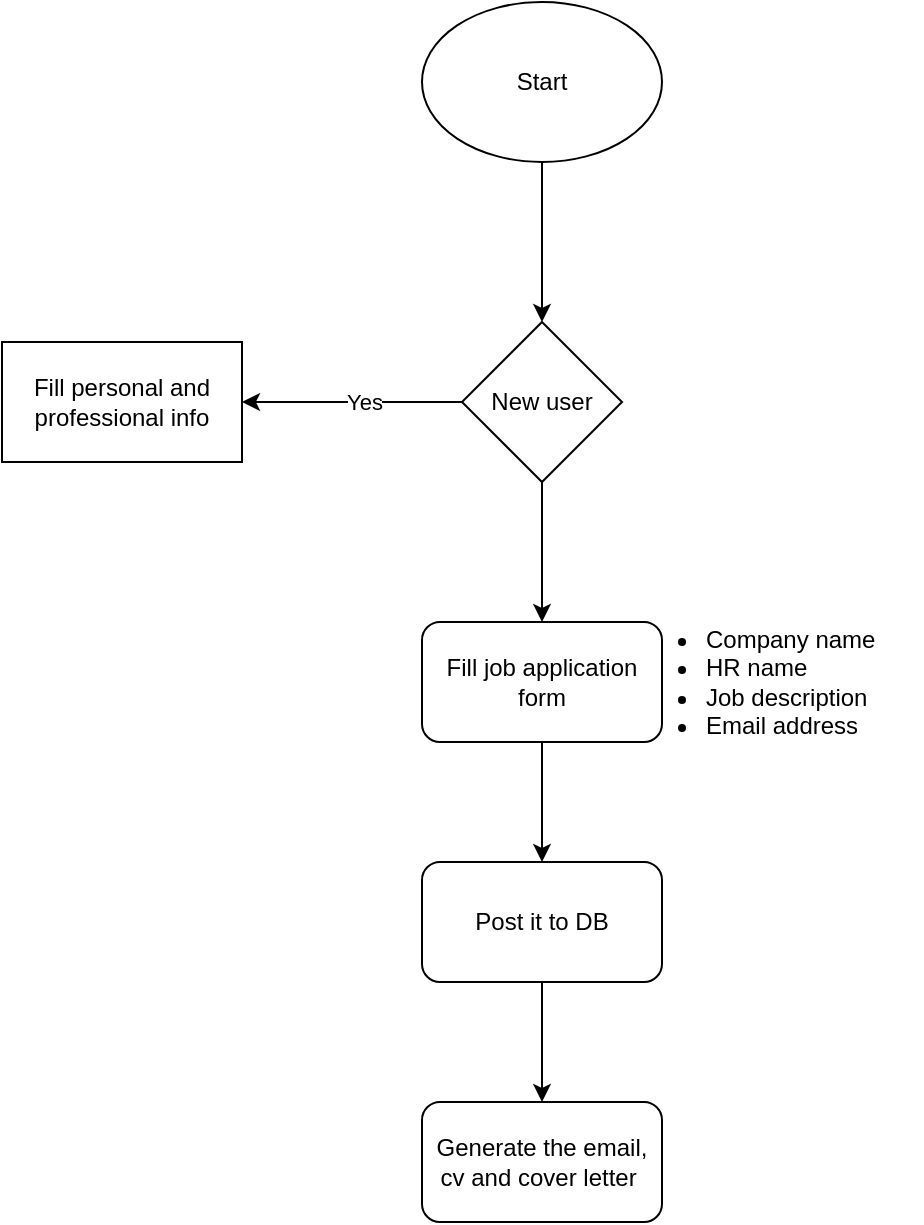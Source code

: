 <mxfile version="26.1.3" pages="2">
  <diagram name="Page-1" id="mBJXsnvCatKVE2TKUrdj">
    <mxGraphModel dx="1004" dy="673" grid="1" gridSize="10" guides="1" tooltips="1" connect="1" arrows="1" fold="1" page="1" pageScale="1" pageWidth="827" pageHeight="1169" math="0" shadow="0">
      <root>
        <mxCell id="0" />
        <mxCell id="1" parent="0" />
        <mxCell id="7_19PWzhHS7P8yiS6k_f-7" value="" style="edgeStyle=orthogonalEdgeStyle;rounded=0;orthogonalLoop=1;jettySize=auto;html=1;" edge="1" parent="1" source="7_19PWzhHS7P8yiS6k_f-3" target="7_19PWzhHS7P8yiS6k_f-6">
          <mxGeometry relative="1" as="geometry" />
        </mxCell>
        <mxCell id="7_19PWzhHS7P8yiS6k_f-3" value="Start" style="ellipse;whiteSpace=wrap;html=1;" vertex="1" parent="1">
          <mxGeometry x="310" y="220" width="120" height="80" as="geometry" />
        </mxCell>
        <mxCell id="7_19PWzhHS7P8yiS6k_f-9" value="" style="edgeStyle=orthogonalEdgeStyle;rounded=0;orthogonalLoop=1;jettySize=auto;html=1;" edge="1" parent="1" source="7_19PWzhHS7P8yiS6k_f-6" target="7_19PWzhHS7P8yiS6k_f-8">
          <mxGeometry relative="1" as="geometry" />
        </mxCell>
        <mxCell id="7_19PWzhHS7P8yiS6k_f-10" value="Yes" style="edgeLabel;html=1;align=center;verticalAlign=middle;resizable=0;points=[];" vertex="1" connectable="0" parent="7_19PWzhHS7P8yiS6k_f-9">
          <mxGeometry x="0.247" y="1" relative="1" as="geometry">
            <mxPoint x="19" y="-1" as="offset" />
          </mxGeometry>
        </mxCell>
        <mxCell id="7_19PWzhHS7P8yiS6k_f-12" value="" style="edgeStyle=orthogonalEdgeStyle;rounded=0;orthogonalLoop=1;jettySize=auto;html=1;" edge="1" parent="1" source="7_19PWzhHS7P8yiS6k_f-6" target="7_19PWzhHS7P8yiS6k_f-11">
          <mxGeometry relative="1" as="geometry" />
        </mxCell>
        <mxCell id="7_19PWzhHS7P8yiS6k_f-6" value="New user" style="rhombus;whiteSpace=wrap;html=1;" vertex="1" parent="1">
          <mxGeometry x="330" y="380" width="80" height="80" as="geometry" />
        </mxCell>
        <mxCell id="7_19PWzhHS7P8yiS6k_f-8" value="Fill personal and professional info" style="whiteSpace=wrap;html=1;" vertex="1" parent="1">
          <mxGeometry x="100" y="390" width="120" height="60" as="geometry" />
        </mxCell>
        <mxCell id="7_19PWzhHS7P8yiS6k_f-15" value="" style="edgeStyle=orthogonalEdgeStyle;rounded=0;orthogonalLoop=1;jettySize=auto;html=1;" edge="1" parent="1" source="7_19PWzhHS7P8yiS6k_f-11" target="7_19PWzhHS7P8yiS6k_f-14">
          <mxGeometry relative="1" as="geometry" />
        </mxCell>
        <mxCell id="7_19PWzhHS7P8yiS6k_f-11" value="Fill job application form" style="rounded=1;whiteSpace=wrap;html=1;" vertex="1" parent="1">
          <mxGeometry x="310" y="530" width="120" height="60" as="geometry" />
        </mxCell>
        <mxCell id="7_19PWzhHS7P8yiS6k_f-13" value="&lt;ul&gt;&lt;li&gt;Company name&lt;/li&gt;&lt;li&gt;HR name&lt;/li&gt;&lt;li&gt;Job description&lt;/li&gt;&lt;li&gt;Email address&lt;/li&gt;&lt;/ul&gt;" style="text;html=1;align=left;verticalAlign=middle;resizable=0;points=[];autosize=1;strokeColor=none;fillColor=none;" vertex="1" parent="1">
          <mxGeometry x="410" y="510" width="150" height="100" as="geometry" />
        </mxCell>
        <mxCell id="7_19PWzhHS7P8yiS6k_f-17" value="" style="edgeStyle=orthogonalEdgeStyle;rounded=0;orthogonalLoop=1;jettySize=auto;html=1;" edge="1" parent="1" source="7_19PWzhHS7P8yiS6k_f-14" target="7_19PWzhHS7P8yiS6k_f-16">
          <mxGeometry relative="1" as="geometry" />
        </mxCell>
        <mxCell id="7_19PWzhHS7P8yiS6k_f-14" value="Post it to DB" style="whiteSpace=wrap;html=1;rounded=1;" vertex="1" parent="1">
          <mxGeometry x="310" y="650" width="120" height="60" as="geometry" />
        </mxCell>
        <mxCell id="7_19PWzhHS7P8yiS6k_f-16" value="Generate the email, cv and cover letter&amp;nbsp;" style="whiteSpace=wrap;html=1;rounded=1;" vertex="1" parent="1">
          <mxGeometry x="310" y="770" width="120" height="60" as="geometry" />
        </mxCell>
      </root>
    </mxGraphModel>
  </diagram>
  <diagram id="JC4MJX_MJNwRaVQR5bJD" name="Page-2">
    <mxGraphModel dx="734" dy="492" grid="1" gridSize="10" guides="1" tooltips="1" connect="1" arrows="1" fold="1" page="1" pageScale="1" pageWidth="827" pageHeight="1169" math="0" shadow="0">
      <root>
        <mxCell id="0" />
        <mxCell id="1" parent="0" />
        <mxCell id="U-Gq5Pyl4amLLKgAUk8S-3" value="" style="edgeStyle=orthogonalEdgeStyle;rounded=0;orthogonalLoop=1;jettySize=auto;html=1;" parent="1" source="U-Gq5Pyl4amLLKgAUk8S-1" target="U-Gq5Pyl4amLLKgAUk8S-2" edge="1">
          <mxGeometry relative="1" as="geometry" />
        </mxCell>
        <mxCell id="U-Gq5Pyl4amLLKgAUk8S-1" value="Fill the form" style="rounded=1;whiteSpace=wrap;html=1;" parent="1" vertex="1">
          <mxGeometry x="240" y="30" width="140" height="90" as="geometry" />
        </mxCell>
        <mxCell id="U-Gq5Pyl4amLLKgAUk8S-28" value="" style="edgeStyle=orthogonalEdgeStyle;rounded=0;orthogonalLoop=1;jettySize=auto;html=1;" parent="1" source="U-Gq5Pyl4amLLKgAUk8S-2" target="U-Gq5Pyl4amLLKgAUk8S-27" edge="1">
          <mxGeometry relative="1" as="geometry" />
        </mxCell>
        <mxCell id="U-Gq5Pyl4amLLKgAUk8S-2" value="Create new JobApp &amp;amp; Generate the mail&lt;br&gt;(Subject and Body)" style="whiteSpace=wrap;html=1;rounded=1;" parent="1" vertex="1">
          <mxGeometry x="470" y="30" width="130" height="90" as="geometry" />
        </mxCell>
        <mxCell id="U-Gq5Pyl4amLLKgAUk8S-9" value="" style="edgeStyle=orthogonalEdgeStyle;rounded=0;orthogonalLoop=1;jettySize=auto;html=1;entryX=1;entryY=0.5;entryDx=0;entryDy=0;" parent="1" source="U-Gq5Pyl4amLLKgAUk8S-6" target="U-Gq5Pyl4amLLKgAUk8S-2" edge="1">
          <mxGeometry relative="1" as="geometry">
            <mxPoint x="635" y="355" as="targetPoint" />
            <Array as="points">
              <mxPoint x="680" y="355" />
              <mxPoint x="680" y="75" />
            </Array>
          </mxGeometry>
        </mxCell>
        <mxCell id="U-Gq5Pyl4amLLKgAUk8S-30" value="No" style="edgeLabel;html=1;align=center;verticalAlign=middle;resizable=0;points=[];" parent="U-Gq5Pyl4amLLKgAUk8S-9" vertex="1" connectable="0">
          <mxGeometry x="0.04" y="-2" relative="1" as="geometry">
            <mxPoint as="offset" />
          </mxGeometry>
        </mxCell>
        <mxCell id="U-Gq5Pyl4amLLKgAUk8S-11" value="" style="edgeStyle=orthogonalEdgeStyle;rounded=0;orthogonalLoop=1;jettySize=auto;html=1;" parent="1" source="U-Gq5Pyl4amLLKgAUk8S-6" target="U-Gq5Pyl4amLLKgAUk8S-10" edge="1">
          <mxGeometry relative="1" as="geometry" />
        </mxCell>
        <mxCell id="5mi_RCvrTIVT3AyMjII4-1" value="Yes" style="edgeLabel;html=1;align=center;verticalAlign=middle;resizable=0;points=[];" vertex="1" connectable="0" parent="U-Gq5Pyl4amLLKgAUk8S-11">
          <mxGeometry x="-0.079" relative="1" as="geometry">
            <mxPoint as="offset" />
          </mxGeometry>
        </mxCell>
        <mxCell id="U-Gq5Pyl4amLLKgAUk8S-6" value="User validation" style="rhombus;whiteSpace=wrap;html=1;rounded=1;" parent="1" vertex="1">
          <mxGeometry x="495" y="315" width="80" height="80" as="geometry" />
        </mxCell>
        <mxCell id="U-Gq5Pyl4amLLKgAUk8S-13" value="" style="edgeStyle=orthogonalEdgeStyle;rounded=0;orthogonalLoop=1;jettySize=auto;html=1;" parent="1" source="U-Gq5Pyl4amLLKgAUk8S-10" target="U-Gq5Pyl4amLLKgAUk8S-12" edge="1">
          <mxGeometry relative="1" as="geometry" />
        </mxCell>
        <mxCell id="U-Gq5Pyl4amLLKgAUk8S-10" value="Post it to DB" style="whiteSpace=wrap;html=1;rounded=1;" parent="1" vertex="1">
          <mxGeometry x="475" y="450" width="120" height="60" as="geometry" />
        </mxCell>
        <mxCell id="U-Gq5Pyl4amLLKgAUk8S-32" value="" style="edgeStyle=orthogonalEdgeStyle;rounded=0;orthogonalLoop=1;jettySize=auto;html=1;" parent="1" source="U-Gq5Pyl4amLLKgAUk8S-12" target="U-Gq5Pyl4amLLKgAUk8S-31" edge="1">
          <mxGeometry relative="1" as="geometry" />
        </mxCell>
        <mxCell id="U-Gq5Pyl4amLLKgAUk8S-12" value="Prepare email sending" style="whiteSpace=wrap;html=1;rounded=1;" parent="1" vertex="1">
          <mxGeometry x="475" y="555" width="120" height="60" as="geometry" />
        </mxCell>
        <mxCell id="U-Gq5Pyl4amLLKgAUk8S-29" style="edgeStyle=orthogonalEdgeStyle;rounded=0;orthogonalLoop=1;jettySize=auto;html=1;entryX=0.5;entryY=0;entryDx=0;entryDy=0;" parent="1" source="U-Gq5Pyl4amLLKgAUk8S-27" target="U-Gq5Pyl4amLLKgAUk8S-6" edge="1">
          <mxGeometry relative="1" as="geometry" />
        </mxCell>
        <mxCell id="U-Gq5Pyl4amLLKgAUk8S-27" value="Ask User validation" style="whiteSpace=wrap;html=1;rounded=1;" parent="1" vertex="1">
          <mxGeometry x="470" y="180" width="130" height="90" as="geometry" />
        </mxCell>
        <mxCell id="U-Gq5Pyl4amLLKgAUk8S-34" value="" style="edgeStyle=orthogonalEdgeStyle;rounded=0;orthogonalLoop=1;jettySize=auto;html=1;" parent="1" source="U-Gq5Pyl4amLLKgAUk8S-31" target="U-Gq5Pyl4amLLKgAUk8S-33" edge="1">
          <mxGeometry relative="1" as="geometry" />
        </mxCell>
        <mxCell id="U-Gq5Pyl4amLLKgAUk8S-31" value="Ask autorization" style="whiteSpace=wrap;html=1;rounded=1;" parent="1" vertex="1">
          <mxGeometry x="475" y="670" width="120" height="60" as="geometry" />
        </mxCell>
        <mxCell id="U-Gq5Pyl4amLLKgAUk8S-38" value="" style="edgeStyle=orthogonalEdgeStyle;rounded=0;orthogonalLoop=1;jettySize=auto;html=1;" parent="1" source="U-Gq5Pyl4amLLKgAUk8S-33" target="U-Gq5Pyl4amLLKgAUk8S-37" edge="1">
          <mxGeometry relative="1" as="geometry" />
        </mxCell>
        <mxCell id="U-Gq5Pyl4amLLKgAUk8S-41" value="Yes" style="edgeLabel;html=1;align=center;verticalAlign=middle;resizable=0;points=[];" parent="U-Gq5Pyl4amLLKgAUk8S-38" vertex="1" connectable="0">
          <mxGeometry x="-0.105" y="-1" relative="1" as="geometry">
            <mxPoint as="offset" />
          </mxGeometry>
        </mxCell>
        <mxCell id="LtRWKjFsJIp-nqsAPdsj-2" style="edgeStyle=orthogonalEdgeStyle;rounded=0;orthogonalLoop=1;jettySize=auto;html=1;entryX=0;entryY=0.5;entryDx=0;entryDy=0;" parent="1" source="U-Gq5Pyl4amLLKgAUk8S-33" target="U-Gq5Pyl4amLLKgAUk8S-31" edge="1">
          <mxGeometry relative="1" as="geometry">
            <Array as="points">
              <mxPoint x="455" y="850" />
              <mxPoint x="455" y="700" />
            </Array>
          </mxGeometry>
        </mxCell>
        <mxCell id="LtRWKjFsJIp-nqsAPdsj-3" value="No" style="edgeLabel;html=1;align=center;verticalAlign=middle;resizable=0;points=[];" parent="LtRWKjFsJIp-nqsAPdsj-2" vertex="1" connectable="0">
          <mxGeometry x="-0.022" y="-2" relative="1" as="geometry">
            <mxPoint y="-11" as="offset" />
          </mxGeometry>
        </mxCell>
        <mxCell id="U-Gq5Pyl4amLLKgAUk8S-33" value="user autorization" style="rhombus;whiteSpace=wrap;html=1;rounded=1;" parent="1" vertex="1">
          <mxGeometry x="477.5" y="790" width="115" height="110" as="geometry" />
        </mxCell>
        <mxCell id="U-Gq5Pyl4amLLKgAUk8S-37" value="Send Email" style="whiteSpace=wrap;html=1;rounded=1;" parent="1" vertex="1">
          <mxGeometry x="475" y="970" width="120" height="60" as="geometry" />
        </mxCell>
      </root>
    </mxGraphModel>
  </diagram>
</mxfile>
